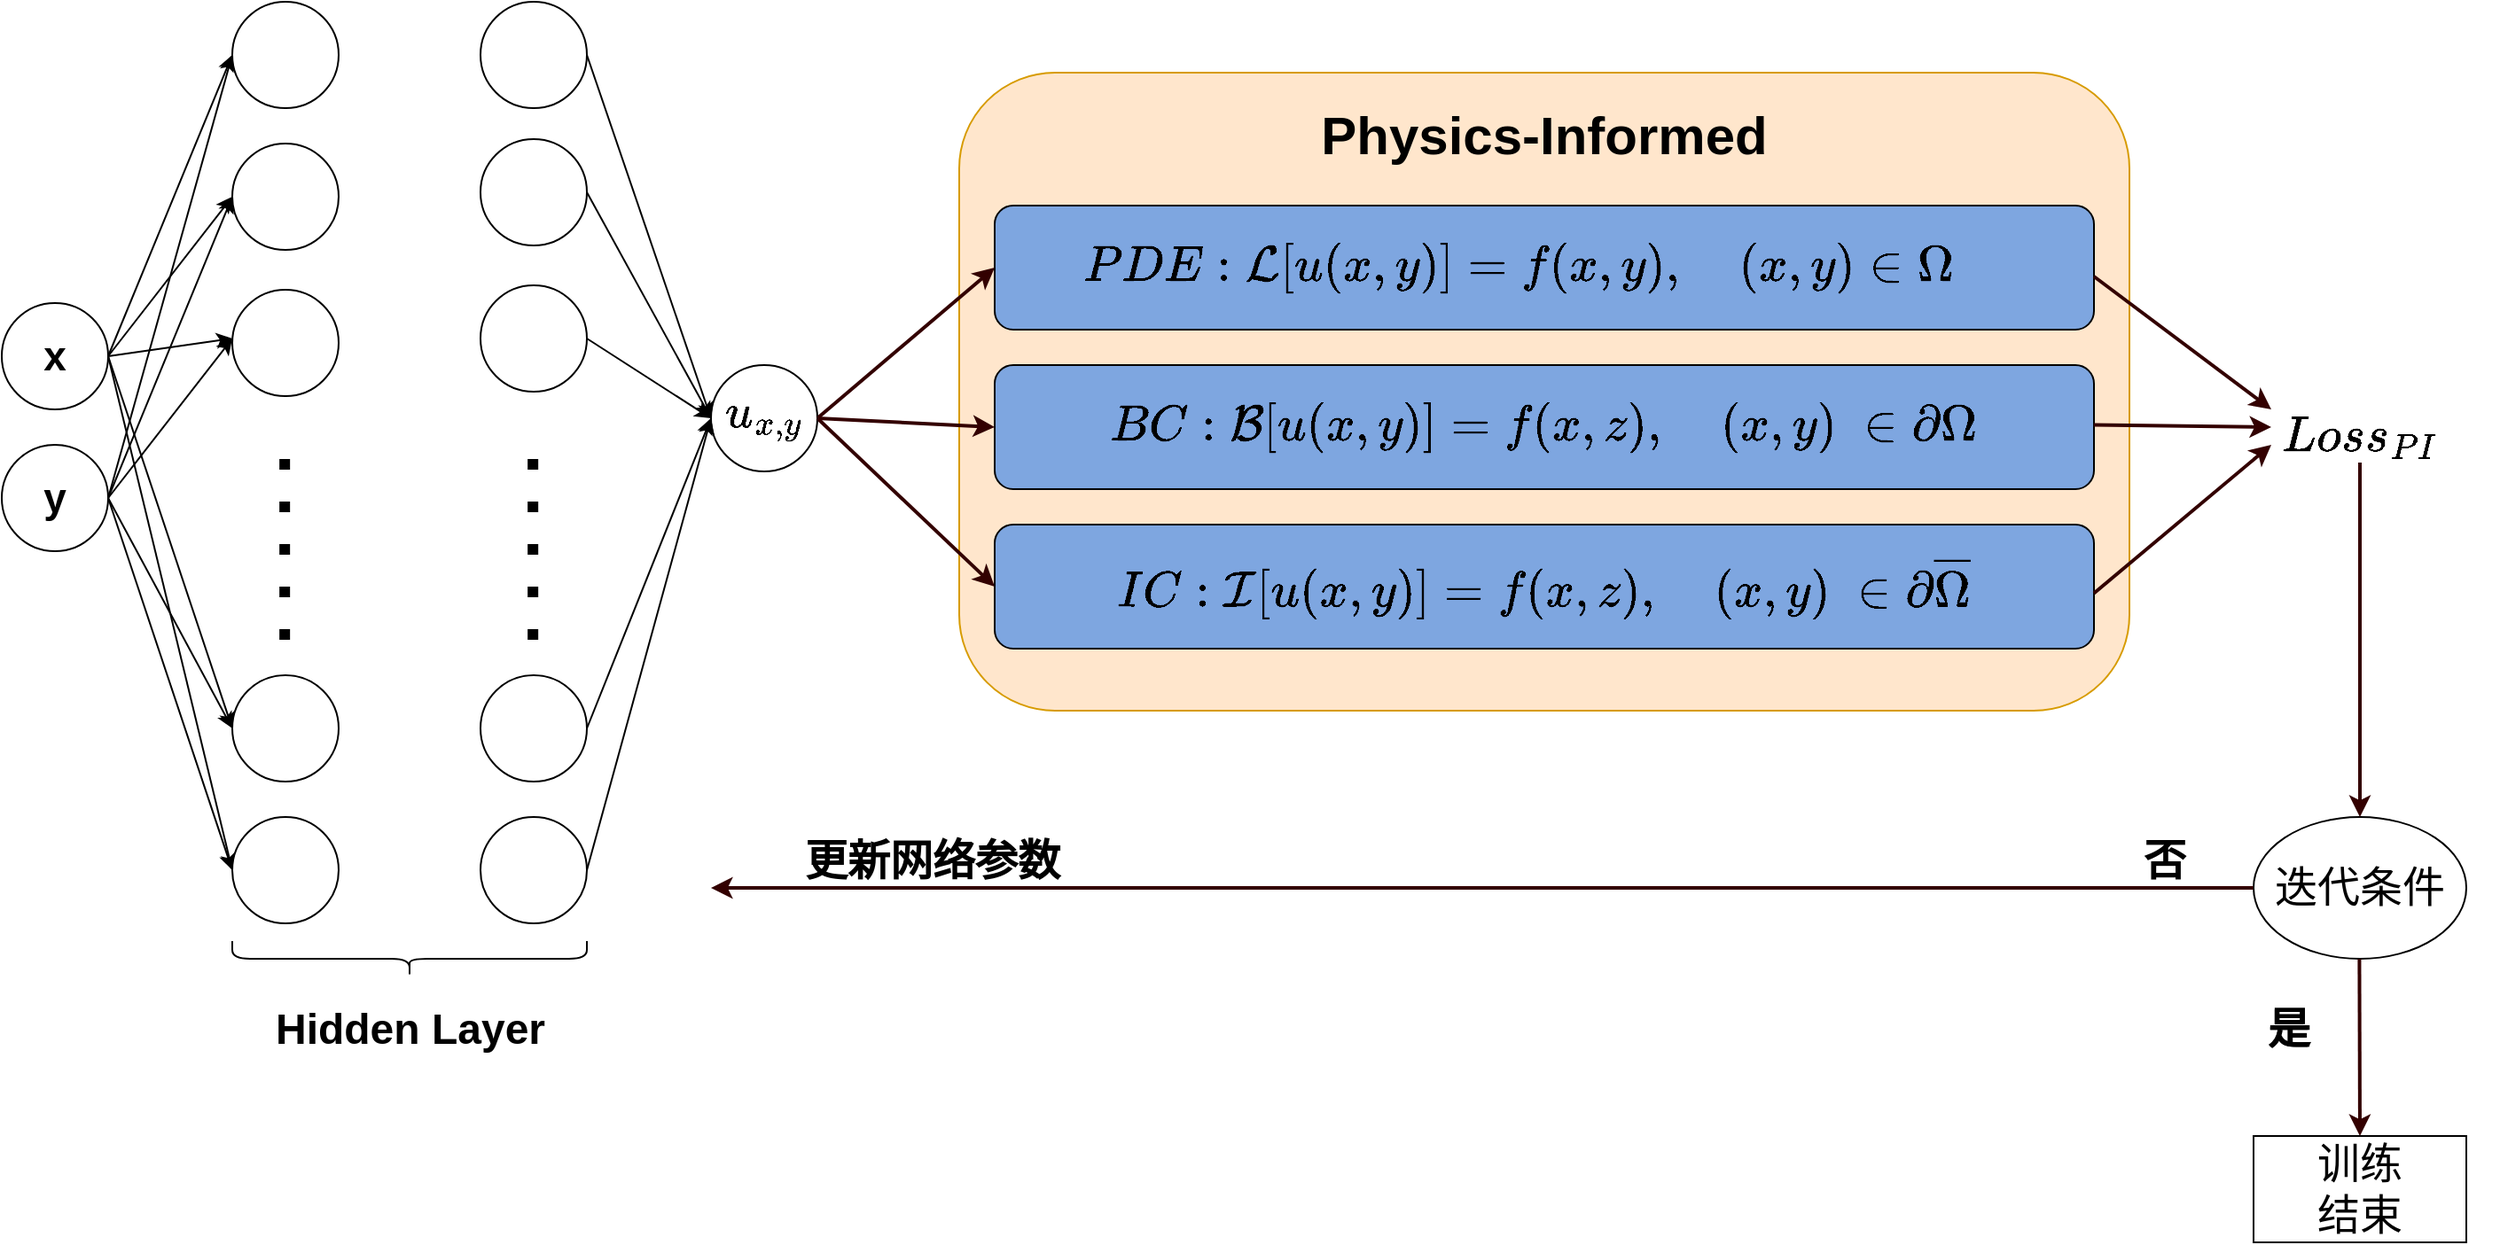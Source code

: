<mxfile version="21.1.1" type="github">
  <diagram id="vNaFavaUtkI6E_ZRZSPJ" name="第 1 页">
    <mxGraphModel dx="1839" dy="940" grid="0" gridSize="10" guides="1" tooltips="1" connect="1" arrows="1" fold="1" page="1" pageScale="1" pageWidth="827" pageHeight="1169" math="1" shadow="0">
      <root>
        <mxCell id="0" />
        <mxCell id="1" parent="0" />
        <mxCell id="WzwWcSfwDb7gQJ3xx0Cn-1" value="" style="ellipse;whiteSpace=wrap;html=1;aspect=fixed;" vertex="1" parent="1">
          <mxGeometry x="1200" y="225" width="60" height="60" as="geometry" />
        </mxCell>
        <mxCell id="WzwWcSfwDb7gQJ3xx0Cn-2" value="" style="endArrow=classic;html=1;rounded=0;exitX=1;exitY=0.5;exitDx=0;exitDy=0;entryX=0;entryY=0.5;entryDx=0;entryDy=0;" edge="1" parent="1">
          <mxGeometry width="50" height="50" relative="1" as="geometry">
            <mxPoint x="860" y="220" as="sourcePoint" />
            <mxPoint x="930" y="50.0" as="targetPoint" />
          </mxGeometry>
        </mxCell>
        <mxCell id="WzwWcSfwDb7gQJ3xx0Cn-3" value="" style="endArrow=classic;html=1;rounded=0;exitX=1;exitY=0.5;exitDx=0;exitDy=0;entryX=0;entryY=0.5;entryDx=0;entryDy=0;" edge="1" parent="1">
          <mxGeometry width="50" height="50" relative="1" as="geometry">
            <mxPoint x="860" y="220" as="sourcePoint" />
            <mxPoint x="930" y="130" as="targetPoint" />
          </mxGeometry>
        </mxCell>
        <mxCell id="WzwWcSfwDb7gQJ3xx0Cn-4" value="" style="endArrow=classic;html=1;rounded=0;entryX=0;entryY=0.5;entryDx=0;entryDy=0;" edge="1" parent="1">
          <mxGeometry width="50" height="50" relative="1" as="geometry">
            <mxPoint x="860" y="220" as="sourcePoint" />
            <mxPoint x="930" y="210" as="targetPoint" />
          </mxGeometry>
        </mxCell>
        <mxCell id="WzwWcSfwDb7gQJ3xx0Cn-5" value="" style="endArrow=classic;html=1;rounded=0;entryX=0;entryY=0.5;entryDx=0;entryDy=0;" edge="1" parent="1">
          <mxGeometry width="50" height="50" relative="1" as="geometry">
            <mxPoint x="860" y="220" as="sourcePoint" />
            <mxPoint x="930" y="430" as="targetPoint" />
          </mxGeometry>
        </mxCell>
        <mxCell id="WzwWcSfwDb7gQJ3xx0Cn-6" value="" style="endArrow=classic;html=1;rounded=0;entryX=0;entryY=0.5;entryDx=0;entryDy=0;exitX=1;exitY=0.5;exitDx=0;exitDy=0;" edge="1" parent="1">
          <mxGeometry width="50" height="50" relative="1" as="geometry">
            <mxPoint x="860" y="220" as="sourcePoint" />
            <mxPoint x="930" y="510" as="targetPoint" />
          </mxGeometry>
        </mxCell>
        <mxCell id="WzwWcSfwDb7gQJ3xx0Cn-7" value="" style="endArrow=classic;html=1;rounded=0;entryX=0;entryY=0.5;entryDx=0;entryDy=0;" edge="1" parent="1">
          <mxGeometry width="50" height="50" relative="1" as="geometry">
            <mxPoint x="860" y="300" as="sourcePoint" />
            <mxPoint x="930" y="50.0" as="targetPoint" />
          </mxGeometry>
        </mxCell>
        <mxCell id="WzwWcSfwDb7gQJ3xx0Cn-8" value="" style="endArrow=classic;html=1;rounded=0;entryX=0;entryY=0.5;entryDx=0;entryDy=0;" edge="1" parent="1">
          <mxGeometry width="50" height="50" relative="1" as="geometry">
            <mxPoint x="860" y="300" as="sourcePoint" />
            <mxPoint x="930" y="130" as="targetPoint" />
          </mxGeometry>
        </mxCell>
        <mxCell id="WzwWcSfwDb7gQJ3xx0Cn-9" value="" style="endArrow=classic;html=1;rounded=0;entryX=0;entryY=0.5;entryDx=0;entryDy=0;" edge="1" parent="1">
          <mxGeometry width="50" height="50" relative="1" as="geometry">
            <mxPoint x="860" y="300" as="sourcePoint" />
            <mxPoint x="930" y="210" as="targetPoint" />
          </mxGeometry>
        </mxCell>
        <mxCell id="WzwWcSfwDb7gQJ3xx0Cn-10" value="" style="endArrow=classic;html=1;rounded=0;entryX=0;entryY=0.5;entryDx=0;entryDy=0;" edge="1" parent="1">
          <mxGeometry width="50" height="50" relative="1" as="geometry">
            <mxPoint x="860" y="300" as="sourcePoint" />
            <mxPoint x="930" y="430" as="targetPoint" />
          </mxGeometry>
        </mxCell>
        <mxCell id="WzwWcSfwDb7gQJ3xx0Cn-11" value="" style="endArrow=classic;html=1;rounded=0;exitX=1;exitY=0.5;exitDx=0;exitDy=0;entryX=0;entryY=0.5;entryDx=0;entryDy=0;" edge="1" parent="1">
          <mxGeometry width="50" height="50" relative="1" as="geometry">
            <mxPoint x="860" y="300" as="sourcePoint" />
            <mxPoint x="930" y="510" as="targetPoint" />
          </mxGeometry>
        </mxCell>
        <mxCell id="WzwWcSfwDb7gQJ3xx0Cn-12" value="" style="endArrow=classic;html=1;rounded=0;entryX=0;entryY=0.5;entryDx=0;entryDy=0;exitX=1;exitY=0.5;exitDx=0;exitDy=0;" edge="1" parent="1" source="WzwWcSfwDb7gQJ3xx0Cn-35" target="WzwWcSfwDb7gQJ3xx0Cn-1">
          <mxGeometry width="50" height="50" relative="1" as="geometry">
            <mxPoint x="1130" y="210" as="sourcePoint" />
            <mxPoint x="1440" y="350" as="targetPoint" />
          </mxGeometry>
        </mxCell>
        <mxCell id="WzwWcSfwDb7gQJ3xx0Cn-13" value="" style="endArrow=classic;html=1;rounded=0;exitX=1;exitY=0.5;exitDx=0;exitDy=0;entryX=0;entryY=0.5;entryDx=0;entryDy=0;" edge="1" parent="1" source="WzwWcSfwDb7gQJ3xx0Cn-37" target="WzwWcSfwDb7gQJ3xx0Cn-1">
          <mxGeometry width="50" height="50" relative="1" as="geometry">
            <mxPoint x="1130" y="510" as="sourcePoint" />
            <mxPoint x="1210" y="210" as="targetPoint" />
          </mxGeometry>
        </mxCell>
        <mxCell id="WzwWcSfwDb7gQJ3xx0Cn-14" value="" style="endArrow=classic;html=1;rounded=0;exitX=1;exitY=0.5;exitDx=0;exitDy=0;entryX=0;entryY=0.5;entryDx=0;entryDy=0;" edge="1" parent="1" source="WzwWcSfwDb7gQJ3xx0Cn-33" target="WzwWcSfwDb7gQJ3xx0Cn-1">
          <mxGeometry width="50" height="50" relative="1" as="geometry">
            <mxPoint x="1130" y="50" as="sourcePoint" />
            <mxPoint x="1440" y="110" as="targetPoint" />
          </mxGeometry>
        </mxCell>
        <mxCell id="WzwWcSfwDb7gQJ3xx0Cn-15" value="" style="endArrow=classic;html=1;rounded=0;exitX=1;exitY=0.5;exitDx=0;exitDy=0;entryX=0;entryY=0.5;entryDx=0;entryDy=0;" edge="1" parent="1" source="WzwWcSfwDb7gQJ3xx0Cn-34" target="WzwWcSfwDb7gQJ3xx0Cn-1">
          <mxGeometry width="50" height="50" relative="1" as="geometry">
            <mxPoint x="1130" y="130" as="sourcePoint" />
            <mxPoint x="1440" y="270" as="targetPoint" />
          </mxGeometry>
        </mxCell>
        <mxCell id="WzwWcSfwDb7gQJ3xx0Cn-16" value="" style="endArrow=classic;html=1;rounded=0;exitX=1;exitY=0.5;exitDx=0;exitDy=0;entryX=0;entryY=0.5;entryDx=0;entryDy=0;" edge="1" parent="1" source="WzwWcSfwDb7gQJ3xx0Cn-36" target="WzwWcSfwDb7gQJ3xx0Cn-1">
          <mxGeometry width="50" height="50" relative="1" as="geometry">
            <mxPoint x="1130" y="430" as="sourcePoint" />
            <mxPoint x="1440" y="350" as="targetPoint" />
          </mxGeometry>
        </mxCell>
        <mxCell id="WzwWcSfwDb7gQJ3xx0Cn-17" value="&lt;span style=&quot;font-size: 23px;&quot;&gt;&lt;b&gt;$$u_{x,y}$$&lt;/b&gt;&lt;/span&gt;" style="text;html=1;strokeColor=none;fillColor=none;align=center;verticalAlign=middle;whiteSpace=wrap;rounded=0;" vertex="1" parent="1">
          <mxGeometry x="1205" y="240" width="50" height="25" as="geometry" />
        </mxCell>
        <mxCell id="WzwWcSfwDb7gQJ3xx0Cn-18" value="" style="shape=curlyBracket;whiteSpace=wrap;html=1;rounded=1;fontSize=23;direction=north;" vertex="1" parent="1">
          <mxGeometry x="930" y="550" width="200" height="20" as="geometry" />
        </mxCell>
        <mxCell id="WzwWcSfwDb7gQJ3xx0Cn-19" value="" style="endArrow=none;dashed=1;html=1;dashPattern=1 3;strokeWidth=6;rounded=1;fontSize=29;" edge="1" parent="1">
          <mxGeometry width="50" height="50" relative="1" as="geometry">
            <mxPoint x="959.58" y="380" as="sourcePoint" />
            <mxPoint x="959.58" y="260" as="targetPoint" />
          </mxGeometry>
        </mxCell>
        <mxCell id="WzwWcSfwDb7gQJ3xx0Cn-20" value="" style="endArrow=none;dashed=1;html=1;dashPattern=1 3;strokeWidth=6;rounded=1;fontSize=29;" edge="1" parent="1">
          <mxGeometry width="50" height="50" relative="1" as="geometry">
            <mxPoint x="1099.58" y="380" as="sourcePoint" />
            <mxPoint x="1099.58" y="260" as="targetPoint" />
          </mxGeometry>
        </mxCell>
        <mxCell id="WzwWcSfwDb7gQJ3xx0Cn-21" value="Hidden Layer" style="text;strokeColor=none;fillColor=none;html=1;fontSize=24;fontStyle=1;verticalAlign=middle;align=center;" vertex="1" parent="1">
          <mxGeometry x="980" y="580" width="100" height="40" as="geometry" />
        </mxCell>
        <mxCell id="WzwWcSfwDb7gQJ3xx0Cn-22" value="" style="rounded=1;whiteSpace=wrap;html=1;fillColor=#ffe6cc;strokeColor=#d79b00;" vertex="1" parent="1">
          <mxGeometry x="1340" y="60" width="660" height="360" as="geometry" />
        </mxCell>
        <mxCell id="WzwWcSfwDb7gQJ3xx0Cn-23" value="&lt;font size=&quot;1&quot; style=&quot;&quot;&gt;&lt;b style=&quot;font-size: 30px;&quot;&gt;Physics-Informed&lt;/b&gt;&lt;/font&gt;" style="text;html=1;strokeColor=none;fillColor=none;align=center;verticalAlign=middle;whiteSpace=wrap;rounded=0;" vertex="1" parent="1">
          <mxGeometry x="1495" y="70" width="350" height="50" as="geometry" />
        </mxCell>
        <mxCell id="WzwWcSfwDb7gQJ3xx0Cn-24" value="" style="rounded=1;whiteSpace=wrap;html=1;fillColor=#7EA6E0;" vertex="1" parent="1">
          <mxGeometry x="1360" y="135" width="620" height="70" as="geometry" />
        </mxCell>
        <mxCell id="WzwWcSfwDb7gQJ3xx0Cn-25" value="&lt;font size=&quot;1&quot; style=&quot;&quot;&gt;&lt;b style=&quot;font-size: 24px;&quot;&gt;$$PDE:\mathcal{L}[u(x,y)]=f(x,y), \quad (x,y) \in \Omega \quad $$&lt;/b&gt;&lt;/font&gt;" style="text;html=1;strokeColor=none;fillColor=none;align=center;verticalAlign=middle;whiteSpace=wrap;rounded=0;" vertex="1" parent="1">
          <mxGeometry x="1391.12" y="145" width="557.75" height="50" as="geometry" />
        </mxCell>
        <mxCell id="WzwWcSfwDb7gQJ3xx0Cn-26" value="" style="rounded=1;whiteSpace=wrap;html=1;fillColor=#7EA6E0;" vertex="1" parent="1">
          <mxGeometry x="1360" y="225" width="620" height="70" as="geometry" />
        </mxCell>
        <mxCell id="WzwWcSfwDb7gQJ3xx0Cn-27" value="&lt;font style=&quot;font-size: 24px;&quot;&gt;$$BC:\mathcal{B}[u(x,y)]=f(x,z), \quad (x,y) \ \in&amp;nbsp; \partial \Omega$$&lt;/font&gt;" style="text;html=1;strokeColor=none;fillColor=none;align=center;verticalAlign=middle;whiteSpace=wrap;rounded=0;" vertex="1" parent="1">
          <mxGeometry x="1412" y="225" width="516" height="70" as="geometry" />
        </mxCell>
        <mxCell id="WzwWcSfwDb7gQJ3xx0Cn-28" value="" style="rounded=1;whiteSpace=wrap;html=1;fillColor=#7EA6E0;" vertex="1" parent="1">
          <mxGeometry x="1360" y="315" width="620" height="70" as="geometry" />
        </mxCell>
        <mxCell id="WzwWcSfwDb7gQJ3xx0Cn-29" value="&lt;b&gt;&lt;font style=&quot;font-size: 24px;&quot;&gt;$$IC:\mathcal{I}[u(x,y)]=f(x,z), \quad (x,y) \ \in&amp;nbsp; \partial \overline{\Omega}$$&lt;/font&gt;&lt;/b&gt;" style="text;html=1;strokeColor=none;fillColor=none;align=center;verticalAlign=middle;whiteSpace=wrap;rounded=0;" vertex="1" parent="1">
          <mxGeometry x="1470" y="310" width="400" height="80" as="geometry" />
        </mxCell>
        <mxCell id="WzwWcSfwDb7gQJ3xx0Cn-30" value="" style="endArrow=classic;html=1;rounded=0;exitX=1;exitY=0.5;exitDx=0;exitDy=0;fillColor=#a0522d;strokeColor=#330000;strokeWidth=2;entryX=0;entryY=0.5;entryDx=0;entryDy=0;" edge="1" parent="1" source="WzwWcSfwDb7gQJ3xx0Cn-1" target="WzwWcSfwDb7gQJ3xx0Cn-24">
          <mxGeometry width="50" height="50" relative="1" as="geometry">
            <mxPoint x="1290" y="690" as="sourcePoint" />
            <mxPoint x="1510" y="580" as="targetPoint" />
          </mxGeometry>
        </mxCell>
        <mxCell id="WzwWcSfwDb7gQJ3xx0Cn-31" value="" style="endArrow=classic;html=1;rounded=0;exitX=1;exitY=0.5;exitDx=0;exitDy=0;fillColor=#a0522d;strokeColor=#330000;strokeWidth=2;entryX=0;entryY=0.5;entryDx=0;entryDy=0;" edge="1" parent="1" source="WzwWcSfwDb7gQJ3xx0Cn-1" target="WzwWcSfwDb7gQJ3xx0Cn-26">
          <mxGeometry width="50" height="50" relative="1" as="geometry">
            <mxPoint x="1260" y="270" as="sourcePoint" />
            <mxPoint x="1380" y="190" as="targetPoint" />
          </mxGeometry>
        </mxCell>
        <mxCell id="WzwWcSfwDb7gQJ3xx0Cn-32" value="" style="endArrow=classic;html=1;rounded=0;fillColor=#a0522d;strokeColor=#330000;strokeWidth=2;entryX=0;entryY=0.5;entryDx=0;entryDy=0;exitX=1;exitY=0.5;exitDx=0;exitDy=0;" edge="1" parent="1" source="WzwWcSfwDb7gQJ3xx0Cn-1" target="WzwWcSfwDb7gQJ3xx0Cn-28">
          <mxGeometry width="50" height="50" relative="1" as="geometry">
            <mxPoint x="1260" y="360" as="sourcePoint" />
            <mxPoint x="1380" y="280" as="targetPoint" />
          </mxGeometry>
        </mxCell>
        <mxCell id="WzwWcSfwDb7gQJ3xx0Cn-33" value="" style="ellipse;whiteSpace=wrap;html=1;aspect=fixed;" vertex="1" parent="1">
          <mxGeometry x="1070" y="20" width="60" height="60" as="geometry" />
        </mxCell>
        <mxCell id="WzwWcSfwDb7gQJ3xx0Cn-34" value="" style="ellipse;whiteSpace=wrap;html=1;aspect=fixed;" vertex="1" parent="1">
          <mxGeometry x="1070" y="97.5" width="60" height="60" as="geometry" />
        </mxCell>
        <mxCell id="WzwWcSfwDb7gQJ3xx0Cn-35" value="" style="ellipse;whiteSpace=wrap;html=1;aspect=fixed;" vertex="1" parent="1">
          <mxGeometry x="1070" y="180" width="60" height="60" as="geometry" />
        </mxCell>
        <mxCell id="WzwWcSfwDb7gQJ3xx0Cn-36" value="" style="ellipse;whiteSpace=wrap;html=1;aspect=fixed;" vertex="1" parent="1">
          <mxGeometry x="1070" y="400" width="60" height="60" as="geometry" />
        </mxCell>
        <mxCell id="WzwWcSfwDb7gQJ3xx0Cn-37" value="" style="ellipse;whiteSpace=wrap;html=1;aspect=fixed;" vertex="1" parent="1">
          <mxGeometry x="1070" y="480" width="60" height="60" as="geometry" />
        </mxCell>
        <mxCell id="WzwWcSfwDb7gQJ3xx0Cn-38" value="" style="ellipse;whiteSpace=wrap;html=1;aspect=fixed;" vertex="1" parent="1">
          <mxGeometry x="930" y="400" width="60" height="60" as="geometry" />
        </mxCell>
        <mxCell id="WzwWcSfwDb7gQJ3xx0Cn-39" value="" style="ellipse;whiteSpace=wrap;html=1;aspect=fixed;" vertex="1" parent="1">
          <mxGeometry x="930" y="480" width="60" height="60" as="geometry" />
        </mxCell>
        <mxCell id="WzwWcSfwDb7gQJ3xx0Cn-40" value="" style="ellipse;whiteSpace=wrap;html=1;aspect=fixed;" vertex="1" parent="1">
          <mxGeometry x="930" y="182.5" width="60" height="60" as="geometry" />
        </mxCell>
        <mxCell id="WzwWcSfwDb7gQJ3xx0Cn-41" value="" style="ellipse;whiteSpace=wrap;html=1;aspect=fixed;" vertex="1" parent="1">
          <mxGeometry x="930" y="100" width="60" height="60" as="geometry" />
        </mxCell>
        <mxCell id="WzwWcSfwDb7gQJ3xx0Cn-42" value="" style="ellipse;whiteSpace=wrap;html=1;aspect=fixed;" vertex="1" parent="1">
          <mxGeometry x="930" y="20" width="60" height="60" as="geometry" />
        </mxCell>
        <mxCell id="WzwWcSfwDb7gQJ3xx0Cn-43" value="" style="ellipse;whiteSpace=wrap;html=1;aspect=fixed;" vertex="1" parent="1">
          <mxGeometry x="800" y="190" width="60" height="60" as="geometry" />
        </mxCell>
        <mxCell id="WzwWcSfwDb7gQJ3xx0Cn-44" value="" style="ellipse;whiteSpace=wrap;html=1;aspect=fixed;" vertex="1" parent="1">
          <mxGeometry x="800" y="270" width="60" height="60" as="geometry" />
        </mxCell>
        <mxCell id="WzwWcSfwDb7gQJ3xx0Cn-45" value="&lt;span style=&quot;font-size: 23px;&quot;&gt;&lt;b&gt;y&lt;/b&gt;&lt;/span&gt;" style="text;html=1;strokeColor=none;fillColor=none;align=center;verticalAlign=middle;whiteSpace=wrap;rounded=0;" vertex="1" parent="1">
          <mxGeometry x="800" y="285" width="60" height="30" as="geometry" />
        </mxCell>
        <mxCell id="WzwWcSfwDb7gQJ3xx0Cn-46" value="&lt;font style=&quot;font-size: 23px;&quot;&gt;&lt;b&gt;x&lt;/b&gt;&lt;/font&gt;" style="text;html=1;strokeColor=none;fillColor=none;align=center;verticalAlign=middle;whiteSpace=wrap;rounded=0;" vertex="1" parent="1">
          <mxGeometry x="800" y="205" width="60" height="30" as="geometry" />
        </mxCell>
        <mxCell id="WzwWcSfwDb7gQJ3xx0Cn-47" value="" style="endArrow=classic;html=1;rounded=0;exitX=1;exitY=0.5;exitDx=0;exitDy=0;fillColor=#a0522d;strokeColor=#330000;strokeWidth=2;" edge="1" parent="1">
          <mxGeometry width="50" height="50" relative="1" as="geometry">
            <mxPoint x="1980" y="175" as="sourcePoint" />
            <mxPoint x="2080" y="250" as="targetPoint" />
          </mxGeometry>
        </mxCell>
        <mxCell id="WzwWcSfwDb7gQJ3xx0Cn-48" value="" style="endArrow=classic;html=1;rounded=0;exitX=1;exitY=0.5;exitDx=0;exitDy=0;fillColor=#a0522d;strokeColor=#330000;strokeWidth=2;" edge="1" parent="1">
          <mxGeometry width="50" height="50" relative="1" as="geometry">
            <mxPoint x="1980" y="258.75" as="sourcePoint" />
            <mxPoint x="2080" y="260" as="targetPoint" />
          </mxGeometry>
        </mxCell>
        <mxCell id="WzwWcSfwDb7gQJ3xx0Cn-49" value="" style="endArrow=classic;html=1;rounded=0;fillColor=#a0522d;strokeColor=#330000;strokeWidth=2;exitX=1;exitY=0.5;exitDx=0;exitDy=0;" edge="1" parent="1">
          <mxGeometry width="50" height="50" relative="1" as="geometry">
            <mxPoint x="1980" y="353.75" as="sourcePoint" />
            <mxPoint x="2080" y="270" as="targetPoint" />
          </mxGeometry>
        </mxCell>
        <mxCell id="WzwWcSfwDb7gQJ3xx0Cn-50" value="&lt;font style=&quot;font-size: 24px;&quot;&gt;$$Loss_{PI}$$&lt;/font&gt;" style="text;html=1;strokeColor=none;fillColor=none;align=center;verticalAlign=middle;whiteSpace=wrap;rounded=0;" vertex="1" parent="1">
          <mxGeometry x="2100" y="250" width="60" height="30" as="geometry" />
        </mxCell>
        <mxCell id="WzwWcSfwDb7gQJ3xx0Cn-51" value="&lt;span style=&quot;font-size: 24px;&quot;&gt;迭代条件&lt;/span&gt;" style="ellipse;whiteSpace=wrap;html=1;" vertex="1" parent="1">
          <mxGeometry x="2070" y="480" width="120" height="80" as="geometry" />
        </mxCell>
        <mxCell id="WzwWcSfwDb7gQJ3xx0Cn-52" value="" style="endArrow=classic;html=1;rounded=0;fillColor=#a0522d;strokeColor=#330000;strokeWidth=2;exitX=0.5;exitY=1;exitDx=0;exitDy=0;entryX=0.5;entryY=0;entryDx=0;entryDy=0;" edge="1" parent="1" source="WzwWcSfwDb7gQJ3xx0Cn-50" target="WzwWcSfwDb7gQJ3xx0Cn-51">
          <mxGeometry width="50" height="50" relative="1" as="geometry">
            <mxPoint x="2110" y="460" as="sourcePoint" />
            <mxPoint x="2210" y="376.25" as="targetPoint" />
          </mxGeometry>
        </mxCell>
        <mxCell id="WzwWcSfwDb7gQJ3xx0Cn-53" value="" style="endArrow=classic;html=1;rounded=0;fillColor=#a0522d;strokeColor=#330000;strokeWidth=2;" edge="1" parent="1" source="WzwWcSfwDb7gQJ3xx0Cn-51">
          <mxGeometry width="50" height="50" relative="1" as="geometry">
            <mxPoint x="1860" y="440" as="sourcePoint" />
            <mxPoint x="1200" y="520" as="targetPoint" />
          </mxGeometry>
        </mxCell>
        <mxCell id="WzwWcSfwDb7gQJ3xx0Cn-54" value="&lt;font style=&quot;font-size: 24px;&quot;&gt;&lt;b&gt;否&lt;/b&gt;&lt;/font&gt;" style="text;html=1;strokeColor=none;fillColor=none;align=center;verticalAlign=middle;whiteSpace=wrap;rounded=0;" vertex="1" parent="1">
          <mxGeometry x="1990" y="490" width="60" height="30" as="geometry" />
        </mxCell>
        <mxCell id="WzwWcSfwDb7gQJ3xx0Cn-55" value="&lt;font style=&quot;font-size: 24px;&quot;&gt;是&lt;/font&gt;" style="text;html=1;strokeColor=none;fillColor=none;align=center;verticalAlign=middle;whiteSpace=wrap;rounded=0;" vertex="1" parent="1">
          <mxGeometry x="2060" y="585" width="60" height="30" as="geometry" />
        </mxCell>
        <mxCell id="WzwWcSfwDb7gQJ3xx0Cn-56" value="" style="endArrow=classic;html=1;rounded=0;fillColor=#a0522d;strokeColor=#330000;strokeWidth=2;exitX=0.5;exitY=1;exitDx=0;exitDy=0;" edge="1" parent="1">
          <mxGeometry width="50" height="50" relative="1" as="geometry">
            <mxPoint x="2129.71" y="560" as="sourcePoint" />
            <mxPoint x="2130" y="660" as="targetPoint" />
          </mxGeometry>
        </mxCell>
        <mxCell id="WzwWcSfwDb7gQJ3xx0Cn-57" value="" style="rounded=0;whiteSpace=wrap;html=1;" vertex="1" parent="1">
          <mxGeometry x="2070" y="660" width="120" height="60" as="geometry" />
        </mxCell>
        <mxCell id="WzwWcSfwDb7gQJ3xx0Cn-58" value="&lt;font style=&quot;font-size: 24px;&quot;&gt;&lt;b&gt;是&lt;/b&gt;&lt;/font&gt;" style="text;html=1;strokeColor=none;fillColor=none;align=center;verticalAlign=middle;whiteSpace=wrap;rounded=0;" vertex="1" parent="1">
          <mxGeometry x="2060" y="585" width="60" height="30" as="geometry" />
        </mxCell>
        <mxCell id="WzwWcSfwDb7gQJ3xx0Cn-59" value="&lt;font style=&quot;font-size: 24px;&quot;&gt;训练结束&lt;/font&gt;" style="text;html=1;strokeColor=none;fillColor=none;align=center;verticalAlign=middle;whiteSpace=wrap;rounded=0;" vertex="1" parent="1">
          <mxGeometry x="2100" y="675" width="60" height="30" as="geometry" />
        </mxCell>
        <mxCell id="WzwWcSfwDb7gQJ3xx0Cn-60" value="&lt;font style=&quot;font-size: 24px;&quot;&gt;&lt;b&gt;更新网络参数&lt;/b&gt;&lt;/font&gt;" style="text;html=1;strokeColor=none;fillColor=none;align=center;verticalAlign=middle;whiteSpace=wrap;rounded=0;" vertex="1" parent="1">
          <mxGeometry x="1240" y="490" width="170" height="30" as="geometry" />
        </mxCell>
      </root>
    </mxGraphModel>
  </diagram>
</mxfile>
